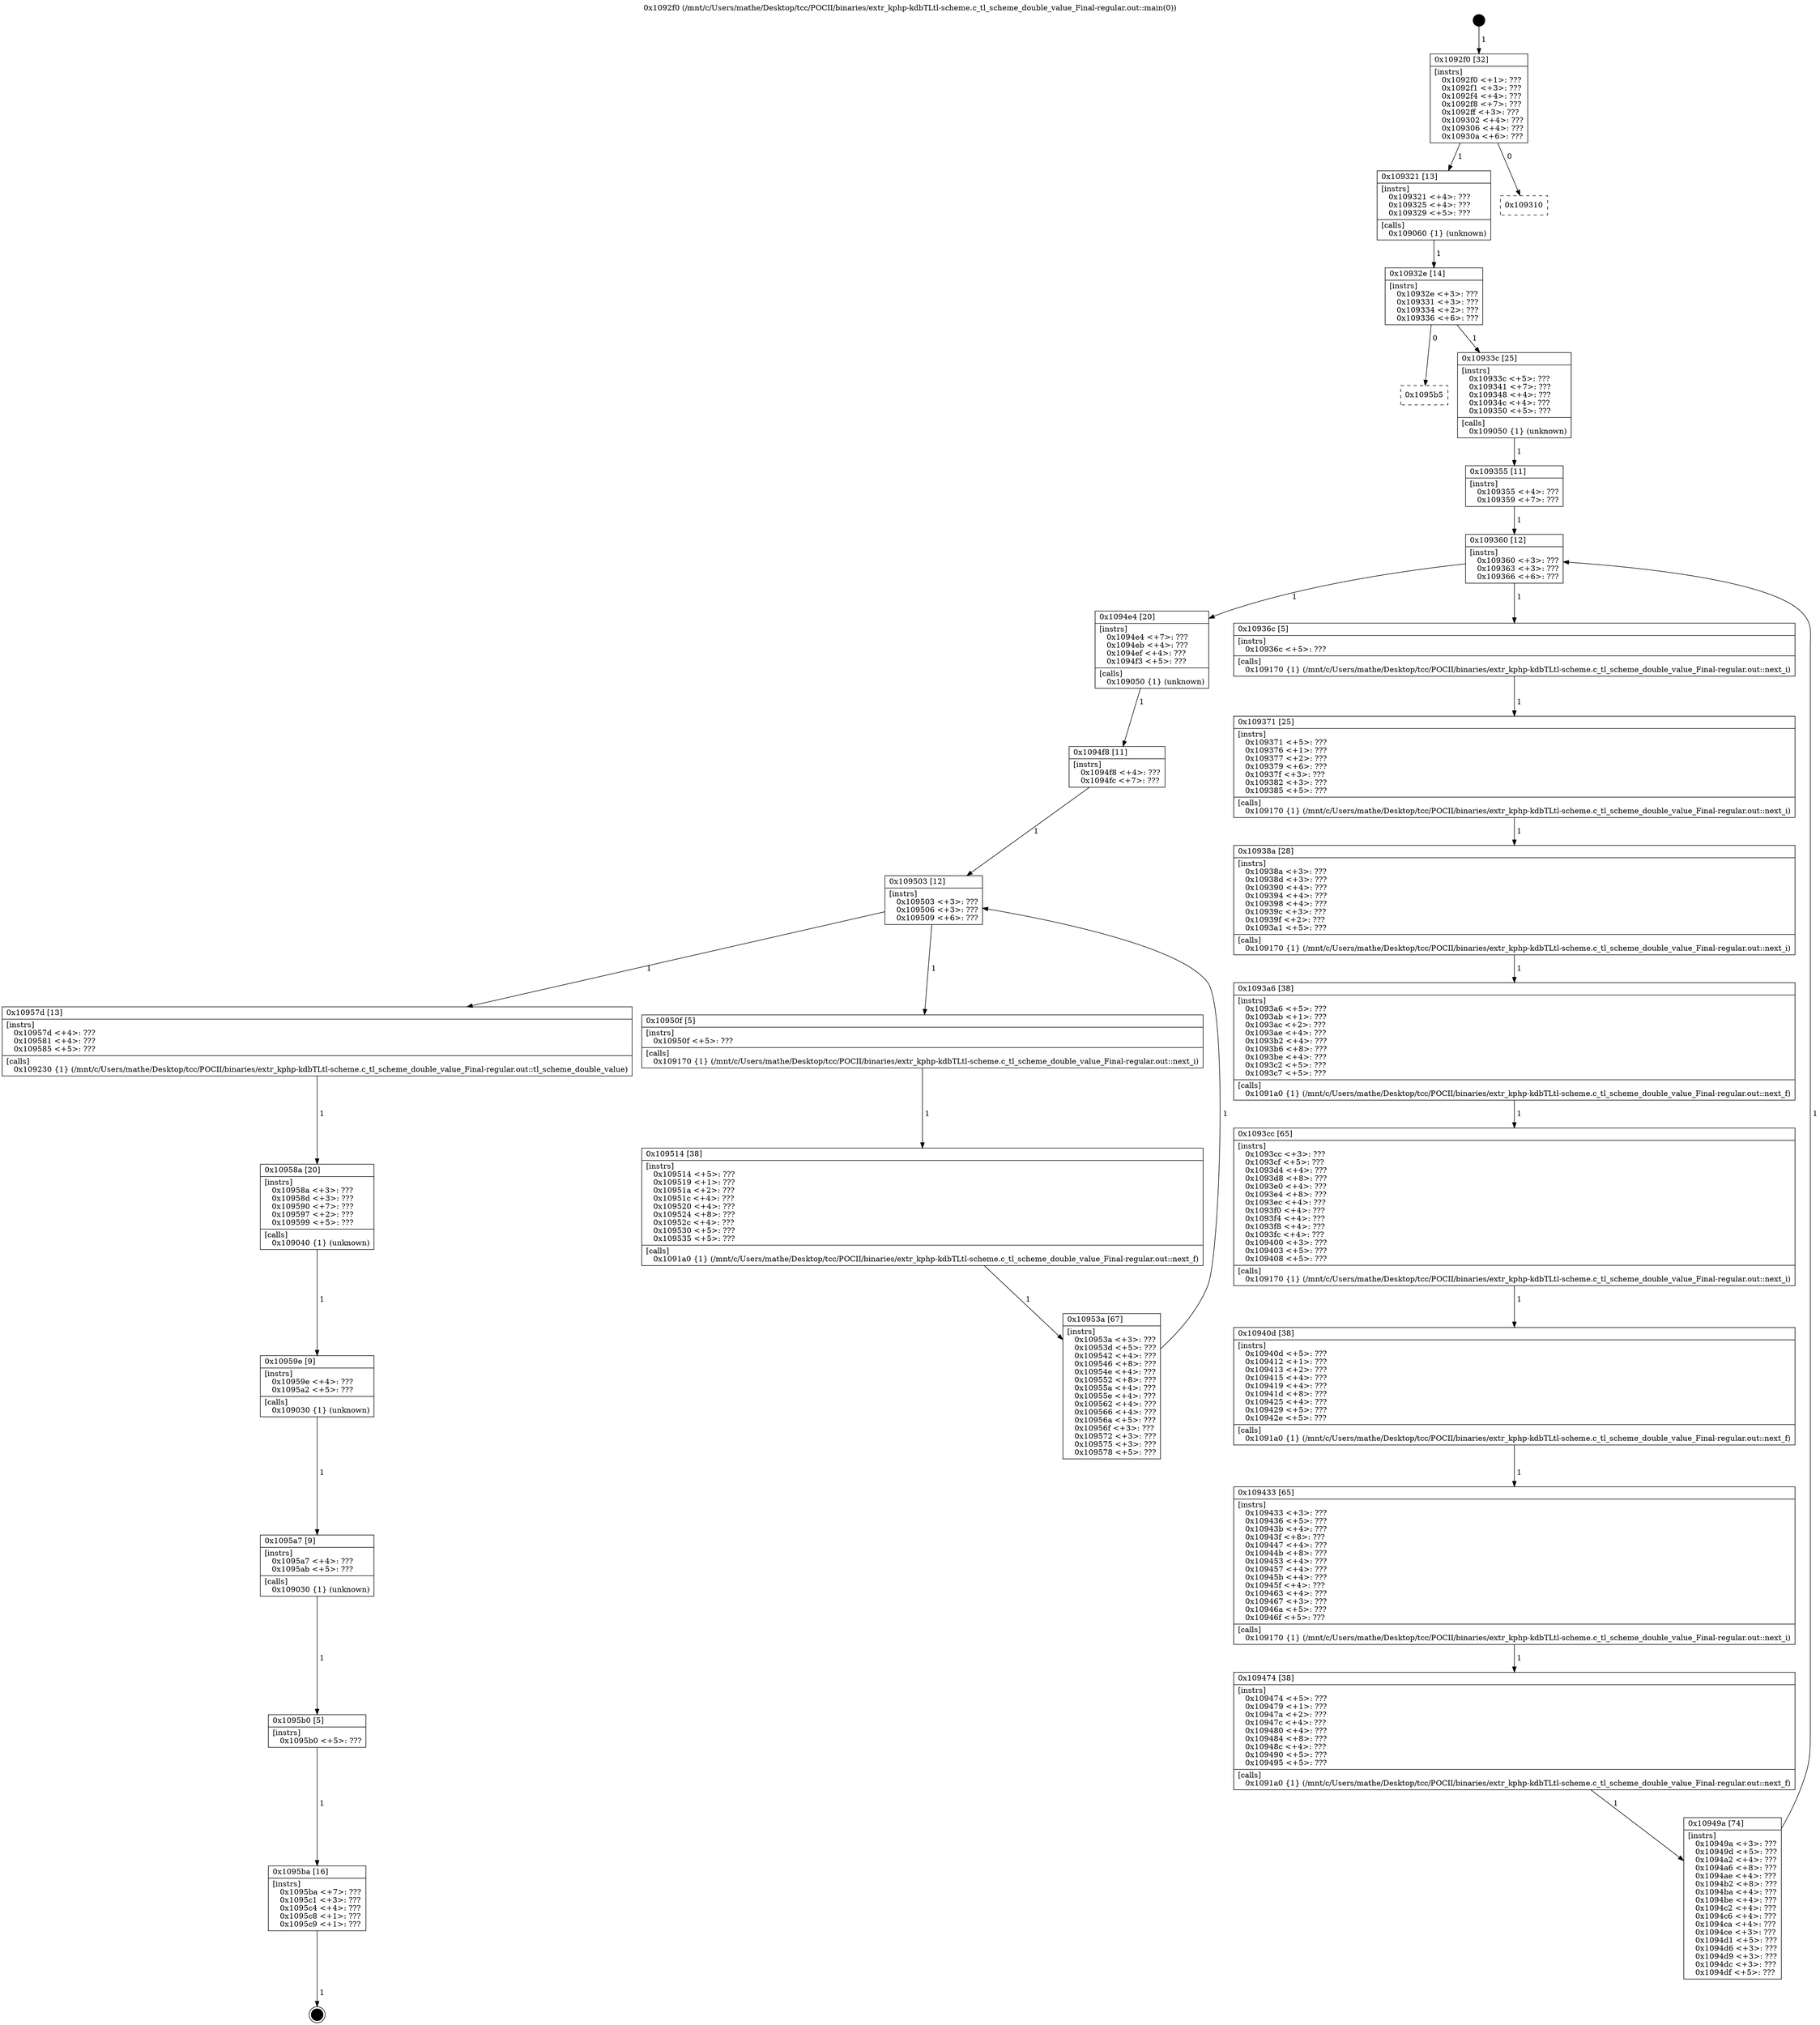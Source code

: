 digraph "0x1092f0" {
  label = "0x1092f0 (/mnt/c/Users/mathe/Desktop/tcc/POCII/binaries/extr_kphp-kdbTLtl-scheme.c_tl_scheme_double_value_Final-regular.out::main(0))"
  labelloc = "t"
  node[shape=record]

  Entry [label="",width=0.3,height=0.3,shape=circle,fillcolor=black,style=filled]
  "0x1092f0" [label="{
     0x1092f0 [32]\l
     | [instrs]\l
     &nbsp;&nbsp;0x1092f0 \<+1\>: ???\l
     &nbsp;&nbsp;0x1092f1 \<+3\>: ???\l
     &nbsp;&nbsp;0x1092f4 \<+4\>: ???\l
     &nbsp;&nbsp;0x1092f8 \<+7\>: ???\l
     &nbsp;&nbsp;0x1092ff \<+3\>: ???\l
     &nbsp;&nbsp;0x109302 \<+4\>: ???\l
     &nbsp;&nbsp;0x109306 \<+4\>: ???\l
     &nbsp;&nbsp;0x10930a \<+6\>: ???\l
  }"]
  "0x109321" [label="{
     0x109321 [13]\l
     | [instrs]\l
     &nbsp;&nbsp;0x109321 \<+4\>: ???\l
     &nbsp;&nbsp;0x109325 \<+4\>: ???\l
     &nbsp;&nbsp;0x109329 \<+5\>: ???\l
     | [calls]\l
     &nbsp;&nbsp;0x109060 \{1\} (unknown)\l
  }"]
  "0x109310" [label="{
     0x109310\l
  }", style=dashed]
  "0x10932e" [label="{
     0x10932e [14]\l
     | [instrs]\l
     &nbsp;&nbsp;0x10932e \<+3\>: ???\l
     &nbsp;&nbsp;0x109331 \<+3\>: ???\l
     &nbsp;&nbsp;0x109334 \<+2\>: ???\l
     &nbsp;&nbsp;0x109336 \<+6\>: ???\l
  }"]
  "0x1095b5" [label="{
     0x1095b5\l
  }", style=dashed]
  "0x10933c" [label="{
     0x10933c [25]\l
     | [instrs]\l
     &nbsp;&nbsp;0x10933c \<+5\>: ???\l
     &nbsp;&nbsp;0x109341 \<+7\>: ???\l
     &nbsp;&nbsp;0x109348 \<+4\>: ???\l
     &nbsp;&nbsp;0x10934c \<+4\>: ???\l
     &nbsp;&nbsp;0x109350 \<+5\>: ???\l
     | [calls]\l
     &nbsp;&nbsp;0x109050 \{1\} (unknown)\l
  }"]
  Exit [label="",width=0.3,height=0.3,shape=circle,fillcolor=black,style=filled,peripheries=2]
  "0x109360" [label="{
     0x109360 [12]\l
     | [instrs]\l
     &nbsp;&nbsp;0x109360 \<+3\>: ???\l
     &nbsp;&nbsp;0x109363 \<+3\>: ???\l
     &nbsp;&nbsp;0x109366 \<+6\>: ???\l
  }"]
  "0x1094e4" [label="{
     0x1094e4 [20]\l
     | [instrs]\l
     &nbsp;&nbsp;0x1094e4 \<+7\>: ???\l
     &nbsp;&nbsp;0x1094eb \<+4\>: ???\l
     &nbsp;&nbsp;0x1094ef \<+4\>: ???\l
     &nbsp;&nbsp;0x1094f3 \<+5\>: ???\l
     | [calls]\l
     &nbsp;&nbsp;0x109050 \{1\} (unknown)\l
  }"]
  "0x10936c" [label="{
     0x10936c [5]\l
     | [instrs]\l
     &nbsp;&nbsp;0x10936c \<+5\>: ???\l
     | [calls]\l
     &nbsp;&nbsp;0x109170 \{1\} (/mnt/c/Users/mathe/Desktop/tcc/POCII/binaries/extr_kphp-kdbTLtl-scheme.c_tl_scheme_double_value_Final-regular.out::next_i)\l
  }"]
  "0x109371" [label="{
     0x109371 [25]\l
     | [instrs]\l
     &nbsp;&nbsp;0x109371 \<+5\>: ???\l
     &nbsp;&nbsp;0x109376 \<+1\>: ???\l
     &nbsp;&nbsp;0x109377 \<+2\>: ???\l
     &nbsp;&nbsp;0x109379 \<+6\>: ???\l
     &nbsp;&nbsp;0x10937f \<+3\>: ???\l
     &nbsp;&nbsp;0x109382 \<+3\>: ???\l
     &nbsp;&nbsp;0x109385 \<+5\>: ???\l
     | [calls]\l
     &nbsp;&nbsp;0x109170 \{1\} (/mnt/c/Users/mathe/Desktop/tcc/POCII/binaries/extr_kphp-kdbTLtl-scheme.c_tl_scheme_double_value_Final-regular.out::next_i)\l
  }"]
  "0x10938a" [label="{
     0x10938a [28]\l
     | [instrs]\l
     &nbsp;&nbsp;0x10938a \<+3\>: ???\l
     &nbsp;&nbsp;0x10938d \<+3\>: ???\l
     &nbsp;&nbsp;0x109390 \<+4\>: ???\l
     &nbsp;&nbsp;0x109394 \<+4\>: ???\l
     &nbsp;&nbsp;0x109398 \<+4\>: ???\l
     &nbsp;&nbsp;0x10939c \<+3\>: ???\l
     &nbsp;&nbsp;0x10939f \<+2\>: ???\l
     &nbsp;&nbsp;0x1093a1 \<+5\>: ???\l
     | [calls]\l
     &nbsp;&nbsp;0x109170 \{1\} (/mnt/c/Users/mathe/Desktop/tcc/POCII/binaries/extr_kphp-kdbTLtl-scheme.c_tl_scheme_double_value_Final-regular.out::next_i)\l
  }"]
  "0x1093a6" [label="{
     0x1093a6 [38]\l
     | [instrs]\l
     &nbsp;&nbsp;0x1093a6 \<+5\>: ???\l
     &nbsp;&nbsp;0x1093ab \<+1\>: ???\l
     &nbsp;&nbsp;0x1093ac \<+2\>: ???\l
     &nbsp;&nbsp;0x1093ae \<+4\>: ???\l
     &nbsp;&nbsp;0x1093b2 \<+4\>: ???\l
     &nbsp;&nbsp;0x1093b6 \<+8\>: ???\l
     &nbsp;&nbsp;0x1093be \<+4\>: ???\l
     &nbsp;&nbsp;0x1093c2 \<+5\>: ???\l
     &nbsp;&nbsp;0x1093c7 \<+5\>: ???\l
     | [calls]\l
     &nbsp;&nbsp;0x1091a0 \{1\} (/mnt/c/Users/mathe/Desktop/tcc/POCII/binaries/extr_kphp-kdbTLtl-scheme.c_tl_scheme_double_value_Final-regular.out::next_f)\l
  }"]
  "0x1093cc" [label="{
     0x1093cc [65]\l
     | [instrs]\l
     &nbsp;&nbsp;0x1093cc \<+3\>: ???\l
     &nbsp;&nbsp;0x1093cf \<+5\>: ???\l
     &nbsp;&nbsp;0x1093d4 \<+4\>: ???\l
     &nbsp;&nbsp;0x1093d8 \<+8\>: ???\l
     &nbsp;&nbsp;0x1093e0 \<+4\>: ???\l
     &nbsp;&nbsp;0x1093e4 \<+8\>: ???\l
     &nbsp;&nbsp;0x1093ec \<+4\>: ???\l
     &nbsp;&nbsp;0x1093f0 \<+4\>: ???\l
     &nbsp;&nbsp;0x1093f4 \<+4\>: ???\l
     &nbsp;&nbsp;0x1093f8 \<+4\>: ???\l
     &nbsp;&nbsp;0x1093fc \<+4\>: ???\l
     &nbsp;&nbsp;0x109400 \<+3\>: ???\l
     &nbsp;&nbsp;0x109403 \<+5\>: ???\l
     &nbsp;&nbsp;0x109408 \<+5\>: ???\l
     | [calls]\l
     &nbsp;&nbsp;0x109170 \{1\} (/mnt/c/Users/mathe/Desktop/tcc/POCII/binaries/extr_kphp-kdbTLtl-scheme.c_tl_scheme_double_value_Final-regular.out::next_i)\l
  }"]
  "0x10940d" [label="{
     0x10940d [38]\l
     | [instrs]\l
     &nbsp;&nbsp;0x10940d \<+5\>: ???\l
     &nbsp;&nbsp;0x109412 \<+1\>: ???\l
     &nbsp;&nbsp;0x109413 \<+2\>: ???\l
     &nbsp;&nbsp;0x109415 \<+4\>: ???\l
     &nbsp;&nbsp;0x109419 \<+4\>: ???\l
     &nbsp;&nbsp;0x10941d \<+8\>: ???\l
     &nbsp;&nbsp;0x109425 \<+4\>: ???\l
     &nbsp;&nbsp;0x109429 \<+5\>: ???\l
     &nbsp;&nbsp;0x10942e \<+5\>: ???\l
     | [calls]\l
     &nbsp;&nbsp;0x1091a0 \{1\} (/mnt/c/Users/mathe/Desktop/tcc/POCII/binaries/extr_kphp-kdbTLtl-scheme.c_tl_scheme_double_value_Final-regular.out::next_f)\l
  }"]
  "0x109433" [label="{
     0x109433 [65]\l
     | [instrs]\l
     &nbsp;&nbsp;0x109433 \<+3\>: ???\l
     &nbsp;&nbsp;0x109436 \<+5\>: ???\l
     &nbsp;&nbsp;0x10943b \<+4\>: ???\l
     &nbsp;&nbsp;0x10943f \<+8\>: ???\l
     &nbsp;&nbsp;0x109447 \<+4\>: ???\l
     &nbsp;&nbsp;0x10944b \<+8\>: ???\l
     &nbsp;&nbsp;0x109453 \<+4\>: ???\l
     &nbsp;&nbsp;0x109457 \<+4\>: ???\l
     &nbsp;&nbsp;0x10945b \<+4\>: ???\l
     &nbsp;&nbsp;0x10945f \<+4\>: ???\l
     &nbsp;&nbsp;0x109463 \<+4\>: ???\l
     &nbsp;&nbsp;0x109467 \<+3\>: ???\l
     &nbsp;&nbsp;0x10946a \<+5\>: ???\l
     &nbsp;&nbsp;0x10946f \<+5\>: ???\l
     | [calls]\l
     &nbsp;&nbsp;0x109170 \{1\} (/mnt/c/Users/mathe/Desktop/tcc/POCII/binaries/extr_kphp-kdbTLtl-scheme.c_tl_scheme_double_value_Final-regular.out::next_i)\l
  }"]
  "0x109474" [label="{
     0x109474 [38]\l
     | [instrs]\l
     &nbsp;&nbsp;0x109474 \<+5\>: ???\l
     &nbsp;&nbsp;0x109479 \<+1\>: ???\l
     &nbsp;&nbsp;0x10947a \<+2\>: ???\l
     &nbsp;&nbsp;0x10947c \<+4\>: ???\l
     &nbsp;&nbsp;0x109480 \<+4\>: ???\l
     &nbsp;&nbsp;0x109484 \<+8\>: ???\l
     &nbsp;&nbsp;0x10948c \<+4\>: ???\l
     &nbsp;&nbsp;0x109490 \<+5\>: ???\l
     &nbsp;&nbsp;0x109495 \<+5\>: ???\l
     | [calls]\l
     &nbsp;&nbsp;0x1091a0 \{1\} (/mnt/c/Users/mathe/Desktop/tcc/POCII/binaries/extr_kphp-kdbTLtl-scheme.c_tl_scheme_double_value_Final-regular.out::next_f)\l
  }"]
  "0x10949a" [label="{
     0x10949a [74]\l
     | [instrs]\l
     &nbsp;&nbsp;0x10949a \<+3\>: ???\l
     &nbsp;&nbsp;0x10949d \<+5\>: ???\l
     &nbsp;&nbsp;0x1094a2 \<+4\>: ???\l
     &nbsp;&nbsp;0x1094a6 \<+8\>: ???\l
     &nbsp;&nbsp;0x1094ae \<+4\>: ???\l
     &nbsp;&nbsp;0x1094b2 \<+8\>: ???\l
     &nbsp;&nbsp;0x1094ba \<+4\>: ???\l
     &nbsp;&nbsp;0x1094be \<+4\>: ???\l
     &nbsp;&nbsp;0x1094c2 \<+4\>: ???\l
     &nbsp;&nbsp;0x1094c6 \<+4\>: ???\l
     &nbsp;&nbsp;0x1094ca \<+4\>: ???\l
     &nbsp;&nbsp;0x1094ce \<+3\>: ???\l
     &nbsp;&nbsp;0x1094d1 \<+5\>: ???\l
     &nbsp;&nbsp;0x1094d6 \<+3\>: ???\l
     &nbsp;&nbsp;0x1094d9 \<+3\>: ???\l
     &nbsp;&nbsp;0x1094dc \<+3\>: ???\l
     &nbsp;&nbsp;0x1094df \<+5\>: ???\l
  }"]
  "0x109355" [label="{
     0x109355 [11]\l
     | [instrs]\l
     &nbsp;&nbsp;0x109355 \<+4\>: ???\l
     &nbsp;&nbsp;0x109359 \<+7\>: ???\l
  }"]
  "0x109503" [label="{
     0x109503 [12]\l
     | [instrs]\l
     &nbsp;&nbsp;0x109503 \<+3\>: ???\l
     &nbsp;&nbsp;0x109506 \<+3\>: ???\l
     &nbsp;&nbsp;0x109509 \<+6\>: ???\l
  }"]
  "0x10957d" [label="{
     0x10957d [13]\l
     | [instrs]\l
     &nbsp;&nbsp;0x10957d \<+4\>: ???\l
     &nbsp;&nbsp;0x109581 \<+4\>: ???\l
     &nbsp;&nbsp;0x109585 \<+5\>: ???\l
     | [calls]\l
     &nbsp;&nbsp;0x109230 \{1\} (/mnt/c/Users/mathe/Desktop/tcc/POCII/binaries/extr_kphp-kdbTLtl-scheme.c_tl_scheme_double_value_Final-regular.out::tl_scheme_double_value)\l
  }"]
  "0x10950f" [label="{
     0x10950f [5]\l
     | [instrs]\l
     &nbsp;&nbsp;0x10950f \<+5\>: ???\l
     | [calls]\l
     &nbsp;&nbsp;0x109170 \{1\} (/mnt/c/Users/mathe/Desktop/tcc/POCII/binaries/extr_kphp-kdbTLtl-scheme.c_tl_scheme_double_value_Final-regular.out::next_i)\l
  }"]
  "0x109514" [label="{
     0x109514 [38]\l
     | [instrs]\l
     &nbsp;&nbsp;0x109514 \<+5\>: ???\l
     &nbsp;&nbsp;0x109519 \<+1\>: ???\l
     &nbsp;&nbsp;0x10951a \<+2\>: ???\l
     &nbsp;&nbsp;0x10951c \<+4\>: ???\l
     &nbsp;&nbsp;0x109520 \<+4\>: ???\l
     &nbsp;&nbsp;0x109524 \<+8\>: ???\l
     &nbsp;&nbsp;0x10952c \<+4\>: ???\l
     &nbsp;&nbsp;0x109530 \<+5\>: ???\l
     &nbsp;&nbsp;0x109535 \<+5\>: ???\l
     | [calls]\l
     &nbsp;&nbsp;0x1091a0 \{1\} (/mnt/c/Users/mathe/Desktop/tcc/POCII/binaries/extr_kphp-kdbTLtl-scheme.c_tl_scheme_double_value_Final-regular.out::next_f)\l
  }"]
  "0x10953a" [label="{
     0x10953a [67]\l
     | [instrs]\l
     &nbsp;&nbsp;0x10953a \<+3\>: ???\l
     &nbsp;&nbsp;0x10953d \<+5\>: ???\l
     &nbsp;&nbsp;0x109542 \<+4\>: ???\l
     &nbsp;&nbsp;0x109546 \<+8\>: ???\l
     &nbsp;&nbsp;0x10954e \<+4\>: ???\l
     &nbsp;&nbsp;0x109552 \<+8\>: ???\l
     &nbsp;&nbsp;0x10955a \<+4\>: ???\l
     &nbsp;&nbsp;0x10955e \<+4\>: ???\l
     &nbsp;&nbsp;0x109562 \<+4\>: ???\l
     &nbsp;&nbsp;0x109566 \<+4\>: ???\l
     &nbsp;&nbsp;0x10956a \<+5\>: ???\l
     &nbsp;&nbsp;0x10956f \<+3\>: ???\l
     &nbsp;&nbsp;0x109572 \<+3\>: ???\l
     &nbsp;&nbsp;0x109575 \<+3\>: ???\l
     &nbsp;&nbsp;0x109578 \<+5\>: ???\l
  }"]
  "0x1094f8" [label="{
     0x1094f8 [11]\l
     | [instrs]\l
     &nbsp;&nbsp;0x1094f8 \<+4\>: ???\l
     &nbsp;&nbsp;0x1094fc \<+7\>: ???\l
  }"]
  "0x10958a" [label="{
     0x10958a [20]\l
     | [instrs]\l
     &nbsp;&nbsp;0x10958a \<+3\>: ???\l
     &nbsp;&nbsp;0x10958d \<+3\>: ???\l
     &nbsp;&nbsp;0x109590 \<+7\>: ???\l
     &nbsp;&nbsp;0x109597 \<+2\>: ???\l
     &nbsp;&nbsp;0x109599 \<+5\>: ???\l
     | [calls]\l
     &nbsp;&nbsp;0x109040 \{1\} (unknown)\l
  }"]
  "0x10959e" [label="{
     0x10959e [9]\l
     | [instrs]\l
     &nbsp;&nbsp;0x10959e \<+4\>: ???\l
     &nbsp;&nbsp;0x1095a2 \<+5\>: ???\l
     | [calls]\l
     &nbsp;&nbsp;0x109030 \{1\} (unknown)\l
  }"]
  "0x1095a7" [label="{
     0x1095a7 [9]\l
     | [instrs]\l
     &nbsp;&nbsp;0x1095a7 \<+4\>: ???\l
     &nbsp;&nbsp;0x1095ab \<+5\>: ???\l
     | [calls]\l
     &nbsp;&nbsp;0x109030 \{1\} (unknown)\l
  }"]
  "0x1095b0" [label="{
     0x1095b0 [5]\l
     | [instrs]\l
     &nbsp;&nbsp;0x1095b0 \<+5\>: ???\l
  }"]
  "0x1095ba" [label="{
     0x1095ba [16]\l
     | [instrs]\l
     &nbsp;&nbsp;0x1095ba \<+7\>: ???\l
     &nbsp;&nbsp;0x1095c1 \<+3\>: ???\l
     &nbsp;&nbsp;0x1095c4 \<+4\>: ???\l
     &nbsp;&nbsp;0x1095c8 \<+1\>: ???\l
     &nbsp;&nbsp;0x1095c9 \<+1\>: ???\l
  }"]
  Entry -> "0x1092f0" [label=" 1"]
  "0x1092f0" -> "0x109321" [label=" 1"]
  "0x1092f0" -> "0x109310" [label=" 0"]
  "0x109321" -> "0x10932e" [label=" 1"]
  "0x10932e" -> "0x1095b5" [label=" 0"]
  "0x10932e" -> "0x10933c" [label=" 1"]
  "0x1095ba" -> Exit [label=" 1"]
  "0x10933c" -> "0x109355" [label=" 1"]
  "0x109360" -> "0x1094e4" [label=" 1"]
  "0x109360" -> "0x10936c" [label=" 1"]
  "0x10936c" -> "0x109371" [label=" 1"]
  "0x109371" -> "0x10938a" [label=" 1"]
  "0x10938a" -> "0x1093a6" [label=" 1"]
  "0x1093a6" -> "0x1093cc" [label=" 1"]
  "0x1093cc" -> "0x10940d" [label=" 1"]
  "0x10940d" -> "0x109433" [label=" 1"]
  "0x109433" -> "0x109474" [label=" 1"]
  "0x109474" -> "0x10949a" [label=" 1"]
  "0x109355" -> "0x109360" [label=" 1"]
  "0x10949a" -> "0x109360" [label=" 1"]
  "0x1094e4" -> "0x1094f8" [label=" 1"]
  "0x109503" -> "0x10957d" [label=" 1"]
  "0x109503" -> "0x10950f" [label=" 1"]
  "0x10950f" -> "0x109514" [label=" 1"]
  "0x109514" -> "0x10953a" [label=" 1"]
  "0x1094f8" -> "0x109503" [label=" 1"]
  "0x10953a" -> "0x109503" [label=" 1"]
  "0x10957d" -> "0x10958a" [label=" 1"]
  "0x10958a" -> "0x10959e" [label=" 1"]
  "0x10959e" -> "0x1095a7" [label=" 1"]
  "0x1095a7" -> "0x1095b0" [label=" 1"]
  "0x1095b0" -> "0x1095ba" [label=" 1"]
}
